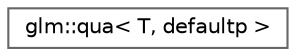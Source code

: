 digraph "Graphical Class Hierarchy"
{
 // LATEX_PDF_SIZE
  bgcolor="transparent";
  edge [fontname=Helvetica,fontsize=10,labelfontname=Helvetica,labelfontsize=10];
  node [fontname=Helvetica,fontsize=10,shape=box,height=0.2,width=0.4];
  rankdir="LR";
  Node0 [id="Node000000",label="glm::qua\< T, defaultp \>",height=0.2,width=0.4,color="grey40", fillcolor="white", style="filled",URL="$structglm_1_1qua.html",tooltip=" "];
}

